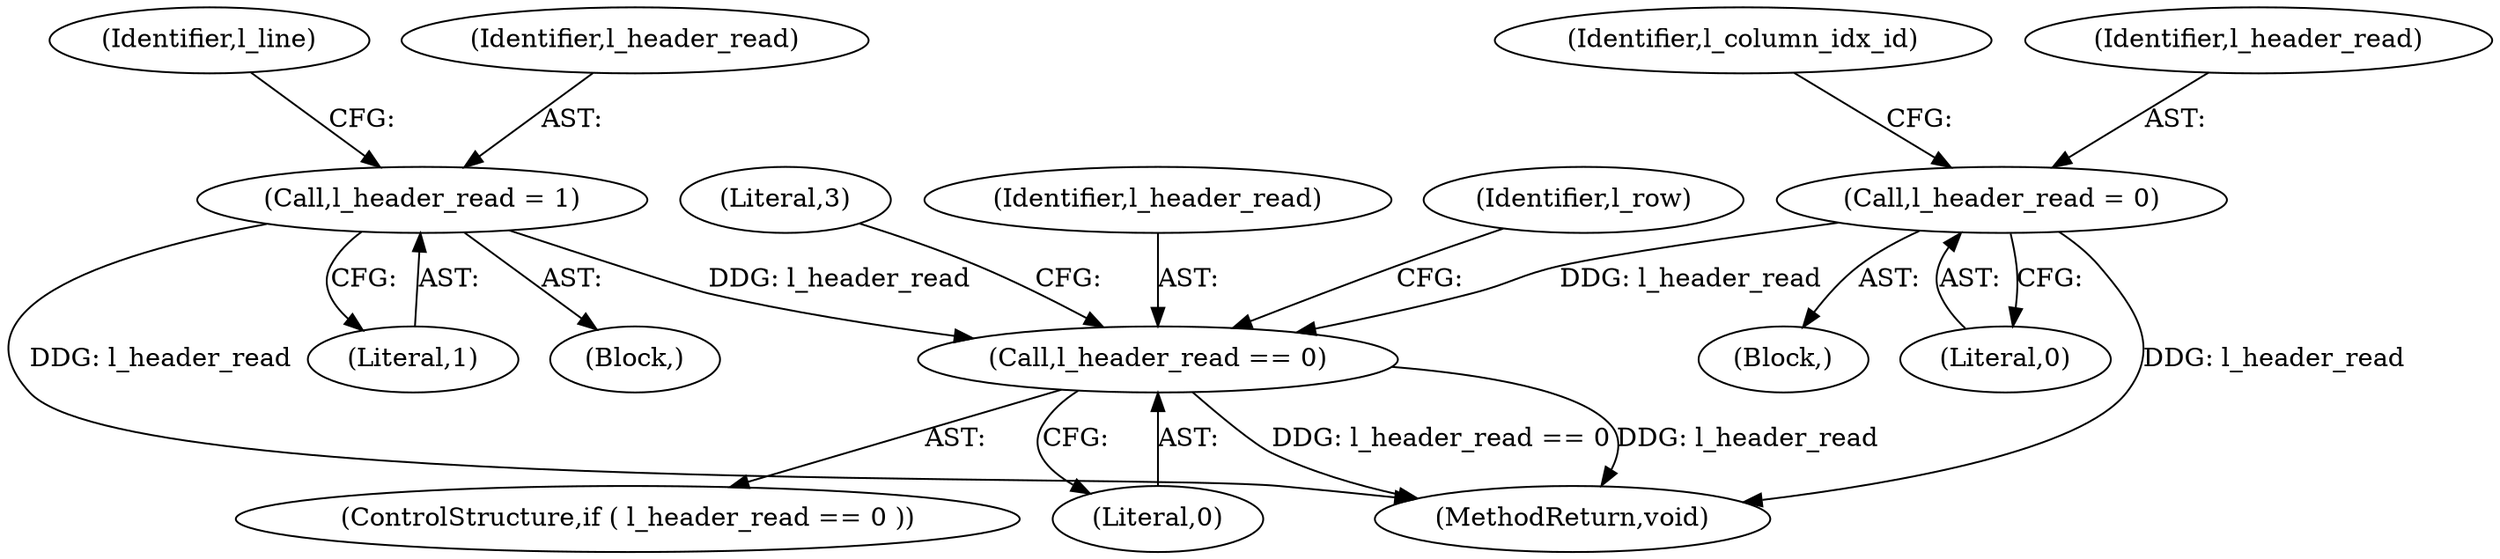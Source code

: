 digraph "0_libxsmm_151481489192e6d1997f8bde52c5c425ea41741d_1@API" {
"1000217" [label="(Call,l_header_read == 0)"];
"1000408" [label="(Call,l_header_read = 1)"];
"1000138" [label="(Call,l_header_read = 0)"];
"1000143" [label="(Identifier,l_column_idx_id)"];
"1000139" [label="(Identifier,l_header_read)"];
"1000423" [label="(Identifier,l_row)"];
"1000408" [label="(Call,l_header_read = 1)"];
"1000166" [label="(Identifier,l_line)"];
"1000219" [label="(Literal,0)"];
"1000224" [label="(Literal,3)"];
"1000410" [label="(Literal,1)"];
"1000217" [label="(Call,l_header_read == 0)"];
"1000138" [label="(Call,l_header_read = 0)"];
"1000218" [label="(Identifier,l_header_read)"];
"1000140" [label="(Literal,0)"];
"1000409" [label="(Identifier,l_header_read)"];
"1000245" [label="(Block,)"];
"1000216" [label="(ControlStructure,if ( l_header_read == 0 ))"];
"1000130" [label="(Block,)"];
"1000585" [label="(MethodReturn,void)"];
"1000217" -> "1000216"  [label="AST: "];
"1000217" -> "1000219"  [label="CFG: "];
"1000218" -> "1000217"  [label="AST: "];
"1000219" -> "1000217"  [label="AST: "];
"1000224" -> "1000217"  [label="CFG: "];
"1000423" -> "1000217"  [label="CFG: "];
"1000217" -> "1000585"  [label="DDG: l_header_read == 0"];
"1000217" -> "1000585"  [label="DDG: l_header_read"];
"1000408" -> "1000217"  [label="DDG: l_header_read"];
"1000138" -> "1000217"  [label="DDG: l_header_read"];
"1000408" -> "1000245"  [label="AST: "];
"1000408" -> "1000410"  [label="CFG: "];
"1000409" -> "1000408"  [label="AST: "];
"1000410" -> "1000408"  [label="AST: "];
"1000166" -> "1000408"  [label="CFG: "];
"1000408" -> "1000585"  [label="DDG: l_header_read"];
"1000138" -> "1000130"  [label="AST: "];
"1000138" -> "1000140"  [label="CFG: "];
"1000139" -> "1000138"  [label="AST: "];
"1000140" -> "1000138"  [label="AST: "];
"1000143" -> "1000138"  [label="CFG: "];
"1000138" -> "1000585"  [label="DDG: l_header_read"];
}
